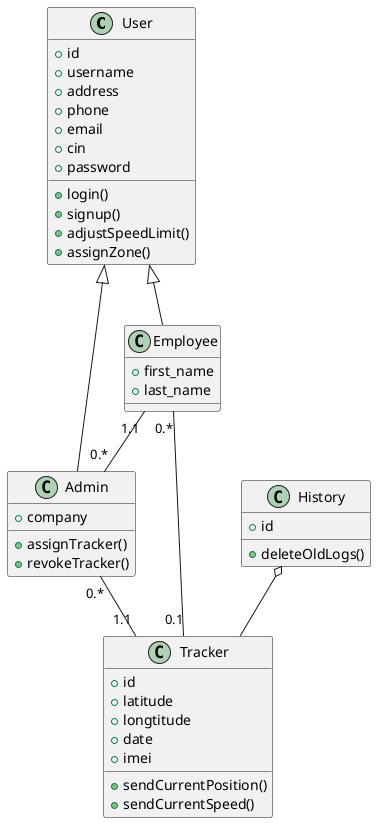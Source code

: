 @startuml
class User {
        +id
        +username
        +address
        +phone
        +email
        +cin
        +password
        +login()
        +signup()
        +adjustSpeedLimit()
        +assignZone()
}

class Admin {
        +company
        +assignTracker()
        +revokeTracker()
}

class Employee {
        +first_name
        +last_name
}

class Tracker {
        +id
        +latitude
        +longtitude
        +date
        +imei
        +sendCurrentPosition()
        +sendCurrentSpeed()
}

class History {
        +id
        +deleteOldLogs()
}

User ^-- Admin
User ^-- Employee
History o-- Tracker

Employee "1.1" -- "0.*" Admin
Employee "0.*" -- "0.1" Tracker
Admin "0.*" -- "1.1" Tracker
@enduml
